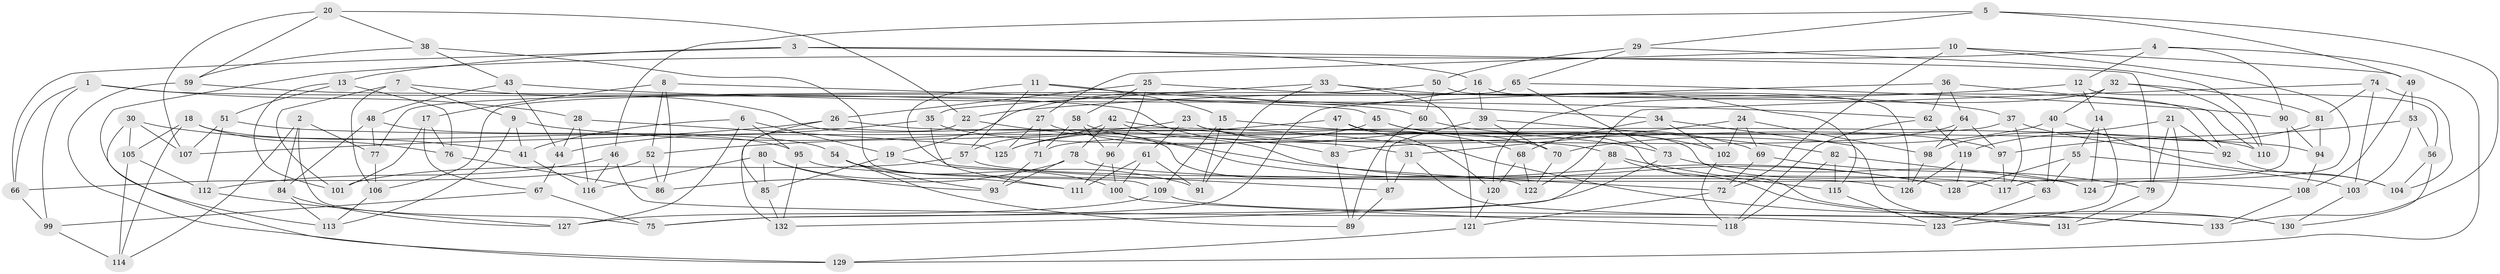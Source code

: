 // Generated by graph-tools (version 1.1) at 2025/16/03/09/25 04:16:13]
// undirected, 133 vertices, 266 edges
graph export_dot {
graph [start="1"]
  node [color=gray90,style=filled];
  1;
  2;
  3;
  4;
  5;
  6;
  7;
  8;
  9;
  10;
  11;
  12;
  13;
  14;
  15;
  16;
  17;
  18;
  19;
  20;
  21;
  22;
  23;
  24;
  25;
  26;
  27;
  28;
  29;
  30;
  31;
  32;
  33;
  34;
  35;
  36;
  37;
  38;
  39;
  40;
  41;
  42;
  43;
  44;
  45;
  46;
  47;
  48;
  49;
  50;
  51;
  52;
  53;
  54;
  55;
  56;
  57;
  58;
  59;
  60;
  61;
  62;
  63;
  64;
  65;
  66;
  67;
  68;
  69;
  70;
  71;
  72;
  73;
  74;
  75;
  76;
  77;
  78;
  79;
  80;
  81;
  82;
  83;
  84;
  85;
  86;
  87;
  88;
  89;
  90;
  91;
  92;
  93;
  94;
  95;
  96;
  97;
  98;
  99;
  100;
  101;
  102;
  103;
  104;
  105;
  106;
  107;
  108;
  109;
  110;
  111;
  112;
  113;
  114;
  115;
  116;
  117;
  118;
  119;
  120;
  121;
  122;
  123;
  124;
  125;
  126;
  127;
  128;
  129;
  130;
  131;
  132;
  133;
  1 -- 99;
  1 -- 60;
  1 -- 28;
  1 -- 66;
  2 -- 77;
  2 -- 75;
  2 -- 114;
  2 -- 84;
  3 -- 13;
  3 -- 79;
  3 -- 66;
  3 -- 16;
  4 -- 12;
  4 -- 129;
  4 -- 90;
  4 -- 113;
  5 -- 46;
  5 -- 29;
  5 -- 133;
  5 -- 49;
  6 -- 95;
  6 -- 41;
  6 -- 127;
  6 -- 19;
  7 -- 122;
  7 -- 106;
  7 -- 101;
  7 -- 9;
  8 -- 86;
  8 -- 45;
  8 -- 17;
  8 -- 52;
  9 -- 133;
  9 -- 41;
  9 -- 113;
  10 -- 27;
  10 -- 49;
  10 -- 72;
  10 -- 124;
  11 -- 34;
  11 -- 57;
  11 -- 87;
  11 -- 15;
  12 -- 14;
  12 -- 22;
  12 -- 56;
  13 -- 76;
  13 -- 101;
  13 -- 51;
  14 -- 55;
  14 -- 124;
  14 -- 123;
  15 -- 109;
  15 -- 73;
  15 -- 91;
  16 -- 19;
  16 -- 39;
  16 -- 92;
  17 -- 76;
  17 -- 101;
  17 -- 67;
  18 -- 95;
  18 -- 76;
  18 -- 105;
  18 -- 114;
  19 -- 91;
  19 -- 85;
  20 -- 59;
  20 -- 22;
  20 -- 38;
  20 -- 107;
  21 -- 79;
  21 -- 98;
  21 -- 131;
  21 -- 92;
  22 -- 128;
  22 -- 132;
  23 -- 52;
  23 -- 61;
  23 -- 70;
  23 -- 97;
  24 -- 69;
  24 -- 102;
  24 -- 98;
  24 -- 31;
  25 -- 58;
  25 -- 96;
  25 -- 37;
  25 -- 26;
  26 -- 107;
  26 -- 110;
  26 -- 85;
  27 -- 125;
  27 -- 71;
  27 -- 31;
  28 -- 125;
  28 -- 44;
  28 -- 116;
  29 -- 50;
  29 -- 110;
  29 -- 65;
  30 -- 41;
  30 -- 129;
  30 -- 107;
  30 -- 105;
  31 -- 133;
  31 -- 87;
  32 -- 110;
  32 -- 40;
  32 -- 120;
  32 -- 81;
  33 -- 91;
  33 -- 115;
  33 -- 35;
  33 -- 121;
  34 -- 131;
  34 -- 68;
  34 -- 102;
  35 -- 44;
  35 -- 111;
  35 -- 88;
  36 -- 75;
  36 -- 62;
  36 -- 110;
  36 -- 64;
  37 -- 71;
  37 -- 92;
  37 -- 117;
  38 -- 59;
  38 -- 109;
  38 -- 43;
  39 -- 87;
  39 -- 82;
  39 -- 70;
  40 -- 104;
  40 -- 70;
  40 -- 63;
  41 -- 116;
  42 -- 128;
  42 -- 57;
  42 -- 68;
  42 -- 78;
  43 -- 44;
  43 -- 62;
  43 -- 48;
  44 -- 67;
  45 -- 102;
  45 -- 125;
  45 -- 63;
  46 -- 123;
  46 -- 112;
  46 -- 116;
  47 -- 120;
  47 -- 130;
  47 -- 125;
  47 -- 83;
  48 -- 54;
  48 -- 77;
  48 -- 84;
  49 -- 53;
  49 -- 108;
  50 -- 60;
  50 -- 77;
  50 -- 126;
  51 -- 94;
  51 -- 107;
  51 -- 112;
  52 -- 86;
  52 -- 66;
  53 -- 103;
  53 -- 56;
  53 -- 97;
  54 -- 93;
  54 -- 89;
  54 -- 100;
  55 -- 128;
  55 -- 63;
  55 -- 103;
  56 -- 130;
  56 -- 104;
  57 -- 101;
  57 -- 117;
  58 -- 96;
  58 -- 71;
  58 -- 72;
  59 -- 83;
  59 -- 129;
  60 -- 89;
  60 -- 69;
  61 -- 111;
  61 -- 100;
  61 -- 91;
  62 -- 119;
  62 -- 118;
  63 -- 123;
  64 -- 98;
  64 -- 83;
  64 -- 97;
  65 -- 73;
  65 -- 90;
  65 -- 106;
  66 -- 99;
  67 -- 99;
  67 -- 75;
  68 -- 122;
  68 -- 120;
  69 -- 72;
  69 -- 79;
  70 -- 122;
  71 -- 93;
  72 -- 121;
  73 -- 124;
  73 -- 75;
  74 -- 122;
  74 -- 103;
  74 -- 104;
  74 -- 81;
  76 -- 86;
  77 -- 106;
  78 -- 108;
  78 -- 86;
  78 -- 93;
  79 -- 131;
  80 -- 116;
  80 -- 111;
  80 -- 93;
  80 -- 85;
  81 -- 94;
  81 -- 119;
  82 -- 124;
  82 -- 118;
  82 -- 115;
  83 -- 89;
  84 -- 127;
  84 -- 113;
  85 -- 132;
  87 -- 89;
  88 -- 132;
  88 -- 115;
  88 -- 130;
  90 -- 94;
  90 -- 117;
  92 -- 104;
  94 -- 108;
  95 -- 126;
  95 -- 132;
  96 -- 111;
  96 -- 100;
  97 -- 117;
  98 -- 126;
  99 -- 114;
  100 -- 118;
  102 -- 118;
  103 -- 130;
  105 -- 112;
  105 -- 114;
  106 -- 113;
  108 -- 133;
  109 -- 127;
  109 -- 131;
  112 -- 127;
  115 -- 123;
  119 -- 126;
  119 -- 128;
  120 -- 121;
  121 -- 129;
}
